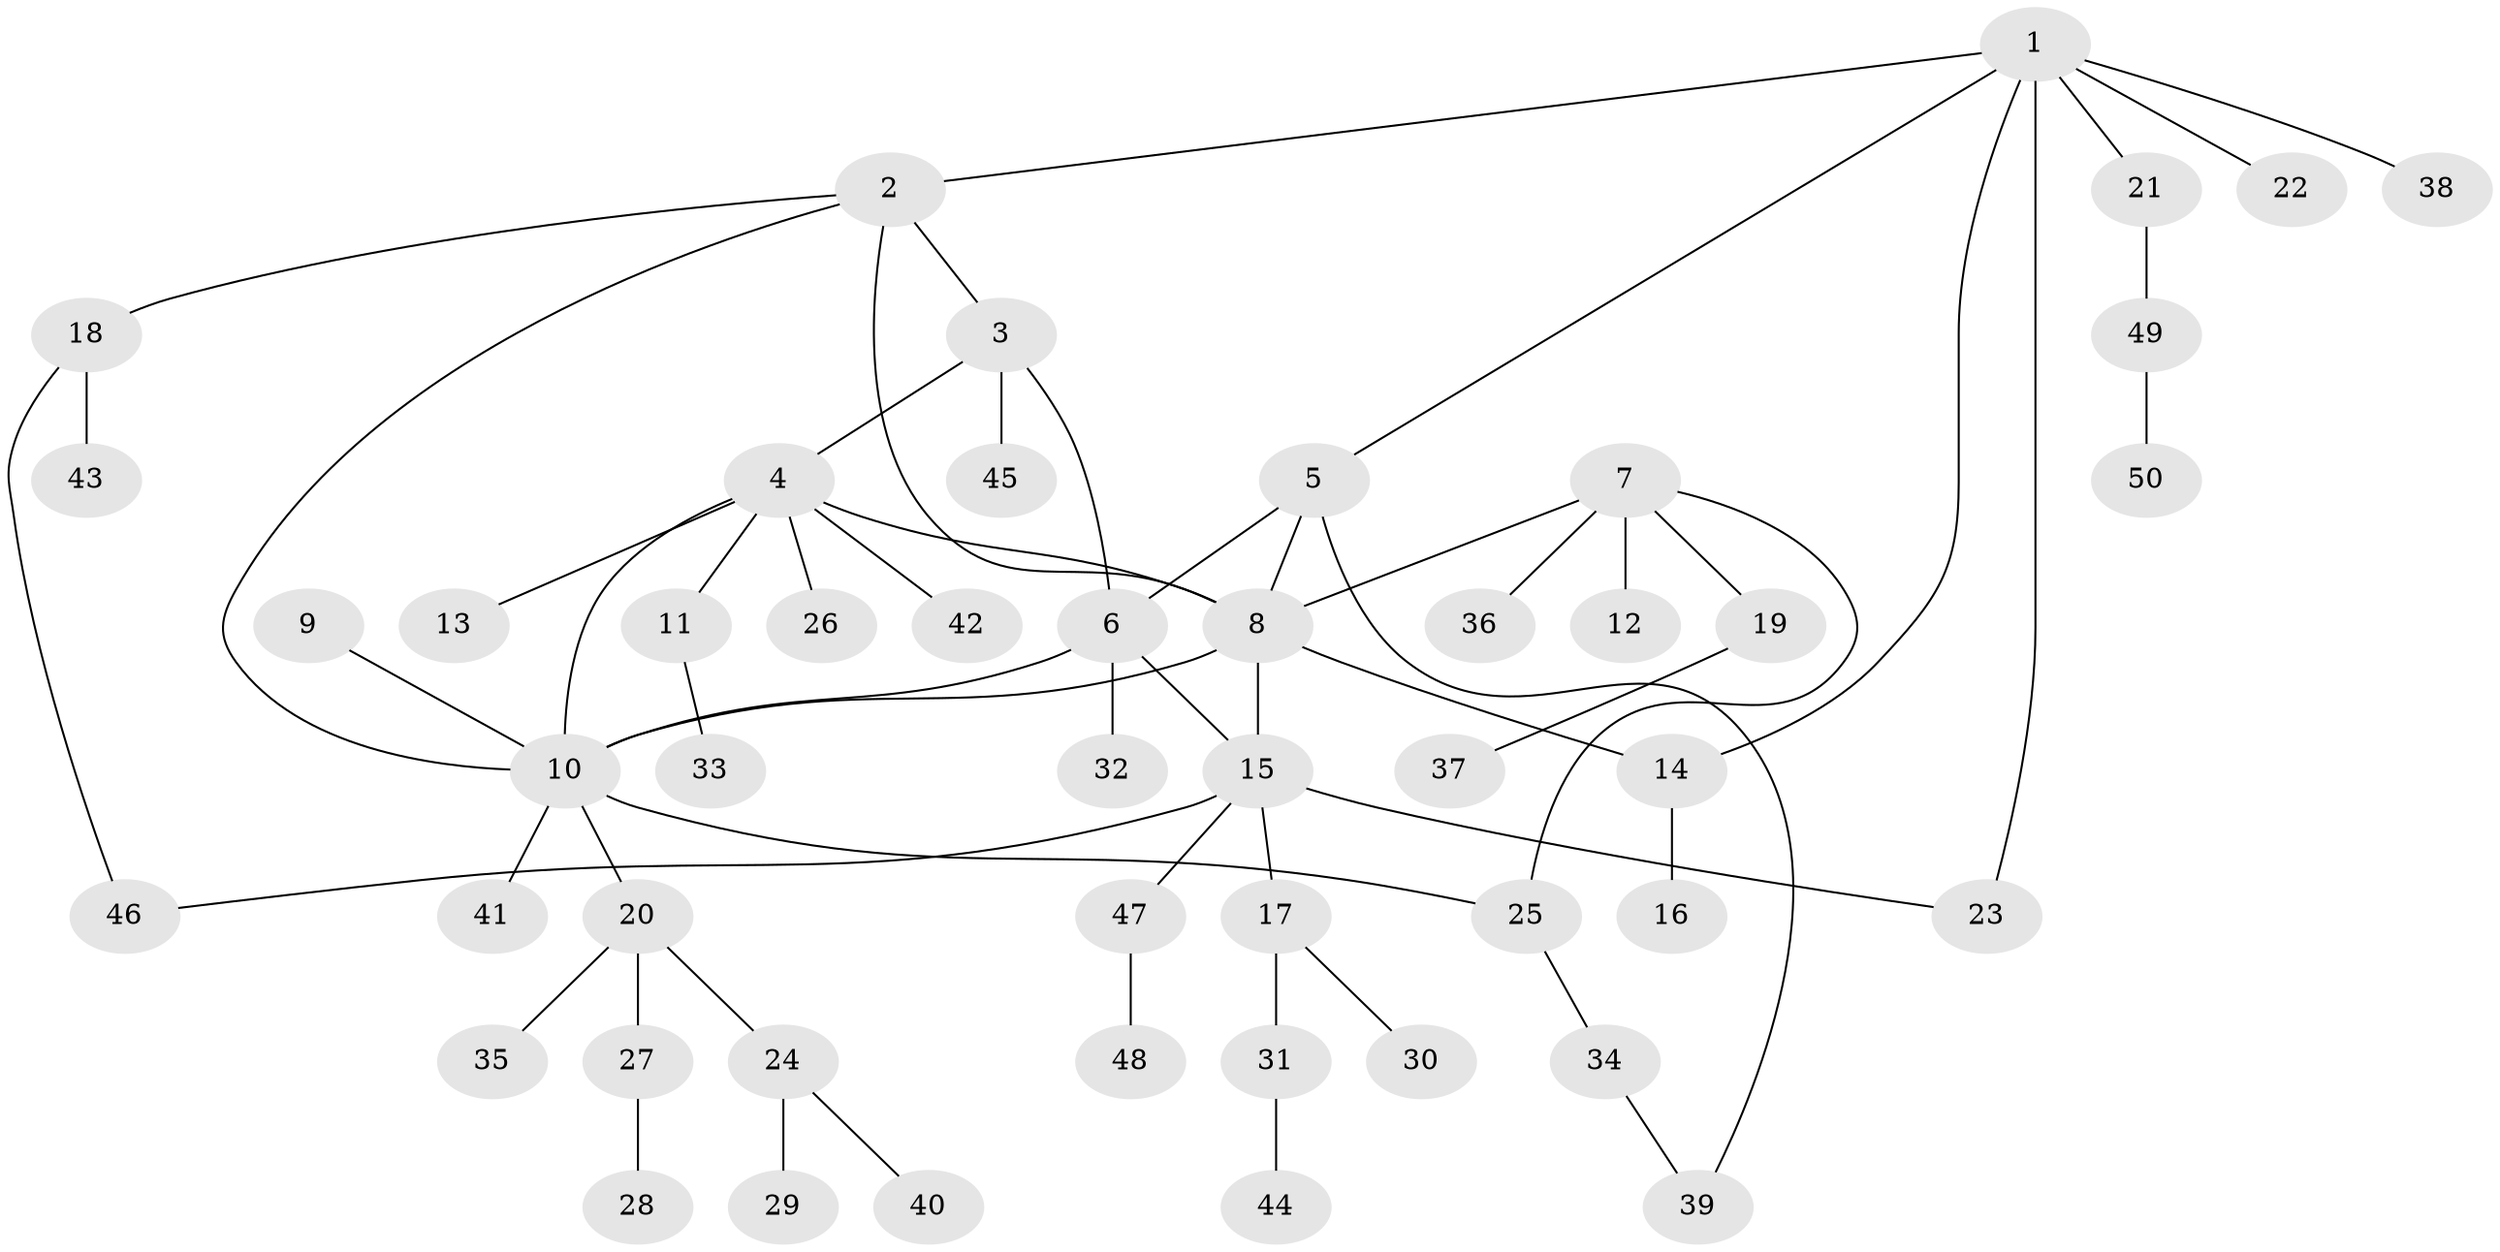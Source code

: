 // Generated by graph-tools (version 1.1) at 2025/02/03/09/25 03:02:52]
// undirected, 50 vertices, 61 edges
graph export_dot {
graph [start="1"]
  node [color=gray90,style=filled];
  1;
  2;
  3;
  4;
  5;
  6;
  7;
  8;
  9;
  10;
  11;
  12;
  13;
  14;
  15;
  16;
  17;
  18;
  19;
  20;
  21;
  22;
  23;
  24;
  25;
  26;
  27;
  28;
  29;
  30;
  31;
  32;
  33;
  34;
  35;
  36;
  37;
  38;
  39;
  40;
  41;
  42;
  43;
  44;
  45;
  46;
  47;
  48;
  49;
  50;
  1 -- 2;
  1 -- 5;
  1 -- 14;
  1 -- 21;
  1 -- 22;
  1 -- 23;
  1 -- 38;
  2 -- 3;
  2 -- 8;
  2 -- 10;
  2 -- 18;
  3 -- 4;
  3 -- 6;
  3 -- 45;
  4 -- 8;
  4 -- 10;
  4 -- 11;
  4 -- 13;
  4 -- 26;
  4 -- 42;
  5 -- 6;
  5 -- 8;
  5 -- 39;
  6 -- 10;
  6 -- 15;
  6 -- 32;
  7 -- 8;
  7 -- 12;
  7 -- 19;
  7 -- 25;
  7 -- 36;
  8 -- 10;
  8 -- 14;
  8 -- 15;
  9 -- 10;
  10 -- 20;
  10 -- 25;
  10 -- 41;
  11 -- 33;
  14 -- 16;
  15 -- 17;
  15 -- 23;
  15 -- 46;
  15 -- 47;
  17 -- 30;
  17 -- 31;
  18 -- 43;
  18 -- 46;
  19 -- 37;
  20 -- 24;
  20 -- 27;
  20 -- 35;
  21 -- 49;
  24 -- 29;
  24 -- 40;
  25 -- 34;
  27 -- 28;
  31 -- 44;
  34 -- 39;
  47 -- 48;
  49 -- 50;
}
